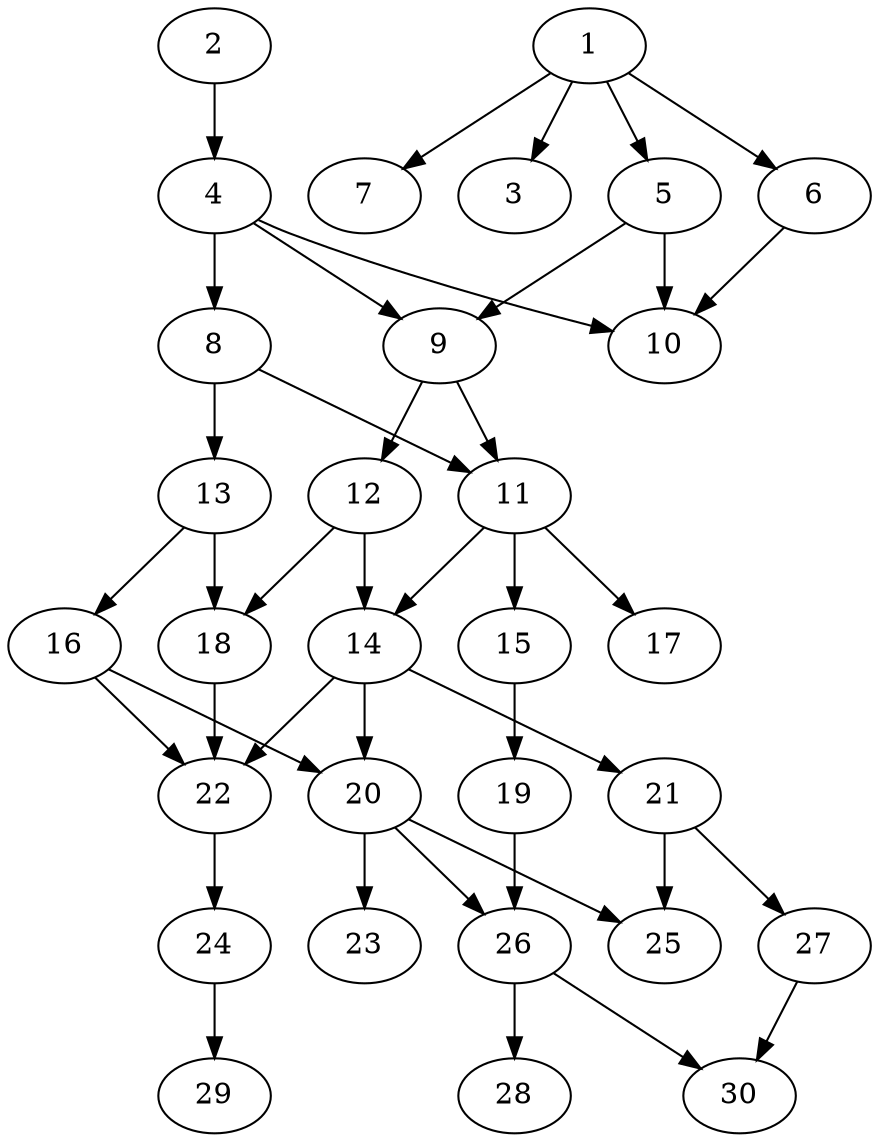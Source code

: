 // DAG automatically generated by daggen at Fri Jul 29 10:40:31 2022
// daggen.exe --dot -n 30 --ccr 0.5 --fat 0.5 --regular 0.5 --density 0.5 -o data\30/random_30_27.gv 
digraph G {
  1 [compute_size="8589934592", trans_size="939435", result_size="70656", ram="21778400",alpha="0.13"]
  1 -> 3 [size ="70656"]
  1 -> 5 [size ="70656"]
  1 -> 6 [size ="70656"]
  1 -> 7 [size ="70656"]
  2 [compute_size="10224967680", trans_size="974441", result_size="13312", ram="10541504",alpha="0.12"]
  2 -> 4 [size ="13312"]
  3 [compute_size="8543010816", trans_size="437557", result_size="0", ram="39394064",alpha="0.11"]
  4 [compute_size="18767904768", trans_size="103036", result_size="13312", ram="23975408",alpha="0.06"]
  4 -> 8 [size ="13312"]
  4 -> 9 [size ="13312"]
  4 -> 10 [size ="13312"]
  5 [compute_size="764798042112", trans_size="402743", result_size="91136", ram="27466544",alpha="0.02"]
  5 -> 9 [size ="91136"]
  5 -> 10 [size ="91136"]
  6 [compute_size="198870635809", trans_size="78580", result_size="1024", ram="40171808",alpha="0.15"]
  6 -> 10 [size ="1024"]
  7 [compute_size="3272454144", trans_size="431483", result_size="0", ram="25326560",alpha="0.19"]
  8 [compute_size="782757789696", trans_size="293890", result_size="54272", ram="15385376",alpha="0.20"]
  8 -> 11 [size ="54272"]
  8 -> 13 [size ="54272"]
  9 [compute_size="359100114157", trans_size="285930", result_size="13312", ram="4279952",alpha="0.11"]
  9 -> 11 [size ="13312"]
  9 -> 12 [size ="13312"]
  10 [compute_size="8589934592", trans_size="602580", result_size="0", ram="17837408",alpha="0.05"]
  11 [compute_size="782757789696", trans_size="879333", result_size="54272", ram="39063008",alpha="0.13"]
  11 -> 14 [size ="54272"]
  11 -> 15 [size ="54272"]
  11 -> 17 [size ="54272"]
  12 [compute_size="231928233984", trans_size="1020284", result_size="13312", ram="19068176",alpha="0.04"]
  12 -> 14 [size ="13312"]
  12 -> 18 [size ="13312"]
  13 [compute_size="28991029248", trans_size="802992", result_size="29696", ram="51994784",alpha="0.19"]
  13 -> 16 [size ="29696"]
  13 -> 18 [size ="29696"]
  14 [compute_size="44869107712", trans_size="61573", result_size="70656", ram="43849856",alpha="0.20"]
  14 -> 20 [size ="70656"]
  14 -> 21 [size ="70656"]
  14 -> 22 [size ="70656"]
  15 [compute_size="6504316928", trans_size="474737", result_size="91136", ram="33306752",alpha="0.20"]
  15 -> 19 [size ="91136"]
  16 [compute_size="134217728000", trans_size="910695", result_size="1024", ram="37970048",alpha="0.16"]
  16 -> 20 [size ="1024"]
  16 -> 22 [size ="1024"]
  17 [compute_size="7685580800", trans_size="323141", result_size="0", ram="6096800",alpha="0.16"]
  18 [compute_size="5388075008", trans_size="579978", result_size="74752", ram="32955104",alpha="0.02"]
  18 -> 22 [size ="74752"]
  19 [compute_size="549755813888", trans_size="897108", result_size="91136", ram="16524272",alpha="0.03"]
  19 -> 26 [size ="91136"]
  20 [compute_size="782757789696", trans_size="585988", result_size="54272", ram="18925616",alpha="0.06"]
  20 -> 23 [size ="54272"]
  20 -> 25 [size ="54272"]
  20 -> 26 [size ="54272"]
  21 [compute_size="782757789696", trans_size="743434", result_size="54272", ram="40577312",alpha="0.11"]
  21 -> 25 [size ="54272"]
  21 -> 27 [size ="54272"]
  22 [compute_size="23307673600", trans_size="678762", result_size="1024", ram="831584",alpha="0.12"]
  22 -> 24 [size ="1024"]
  23 [compute_size="523793990809", trans_size="988731", result_size="0", ram="36115184",alpha="0.12"]
  24 [compute_size="134217728000", trans_size="535797", result_size="1024", ram="12638720",alpha="0.12"]
  24 -> 29 [size ="1024"]
  25 [compute_size="74149332906", trans_size="945924", result_size="0", ram="31491488",alpha="0.08"]
  26 [compute_size="290236298562", trans_size="288231", result_size="9216", ram="45627104",alpha="0.06"]
  26 -> 28 [size ="9216"]
  26 -> 30 [size ="9216"]
  27 [compute_size="231928233984", trans_size="1014465", result_size="13312", ram="12361520",alpha="0.18"]
  27 -> 30 [size ="13312"]
  28 [compute_size="134217728000", trans_size="696824", result_size="0", ram="28709984",alpha="0.07"]
  29 [compute_size="549755813888", trans_size="336920", result_size="0", ram="16997888",alpha="0.15"]
  30 [compute_size="362410147840", trans_size="130146", result_size="0", ram="24578912",alpha="0.01"]
}
